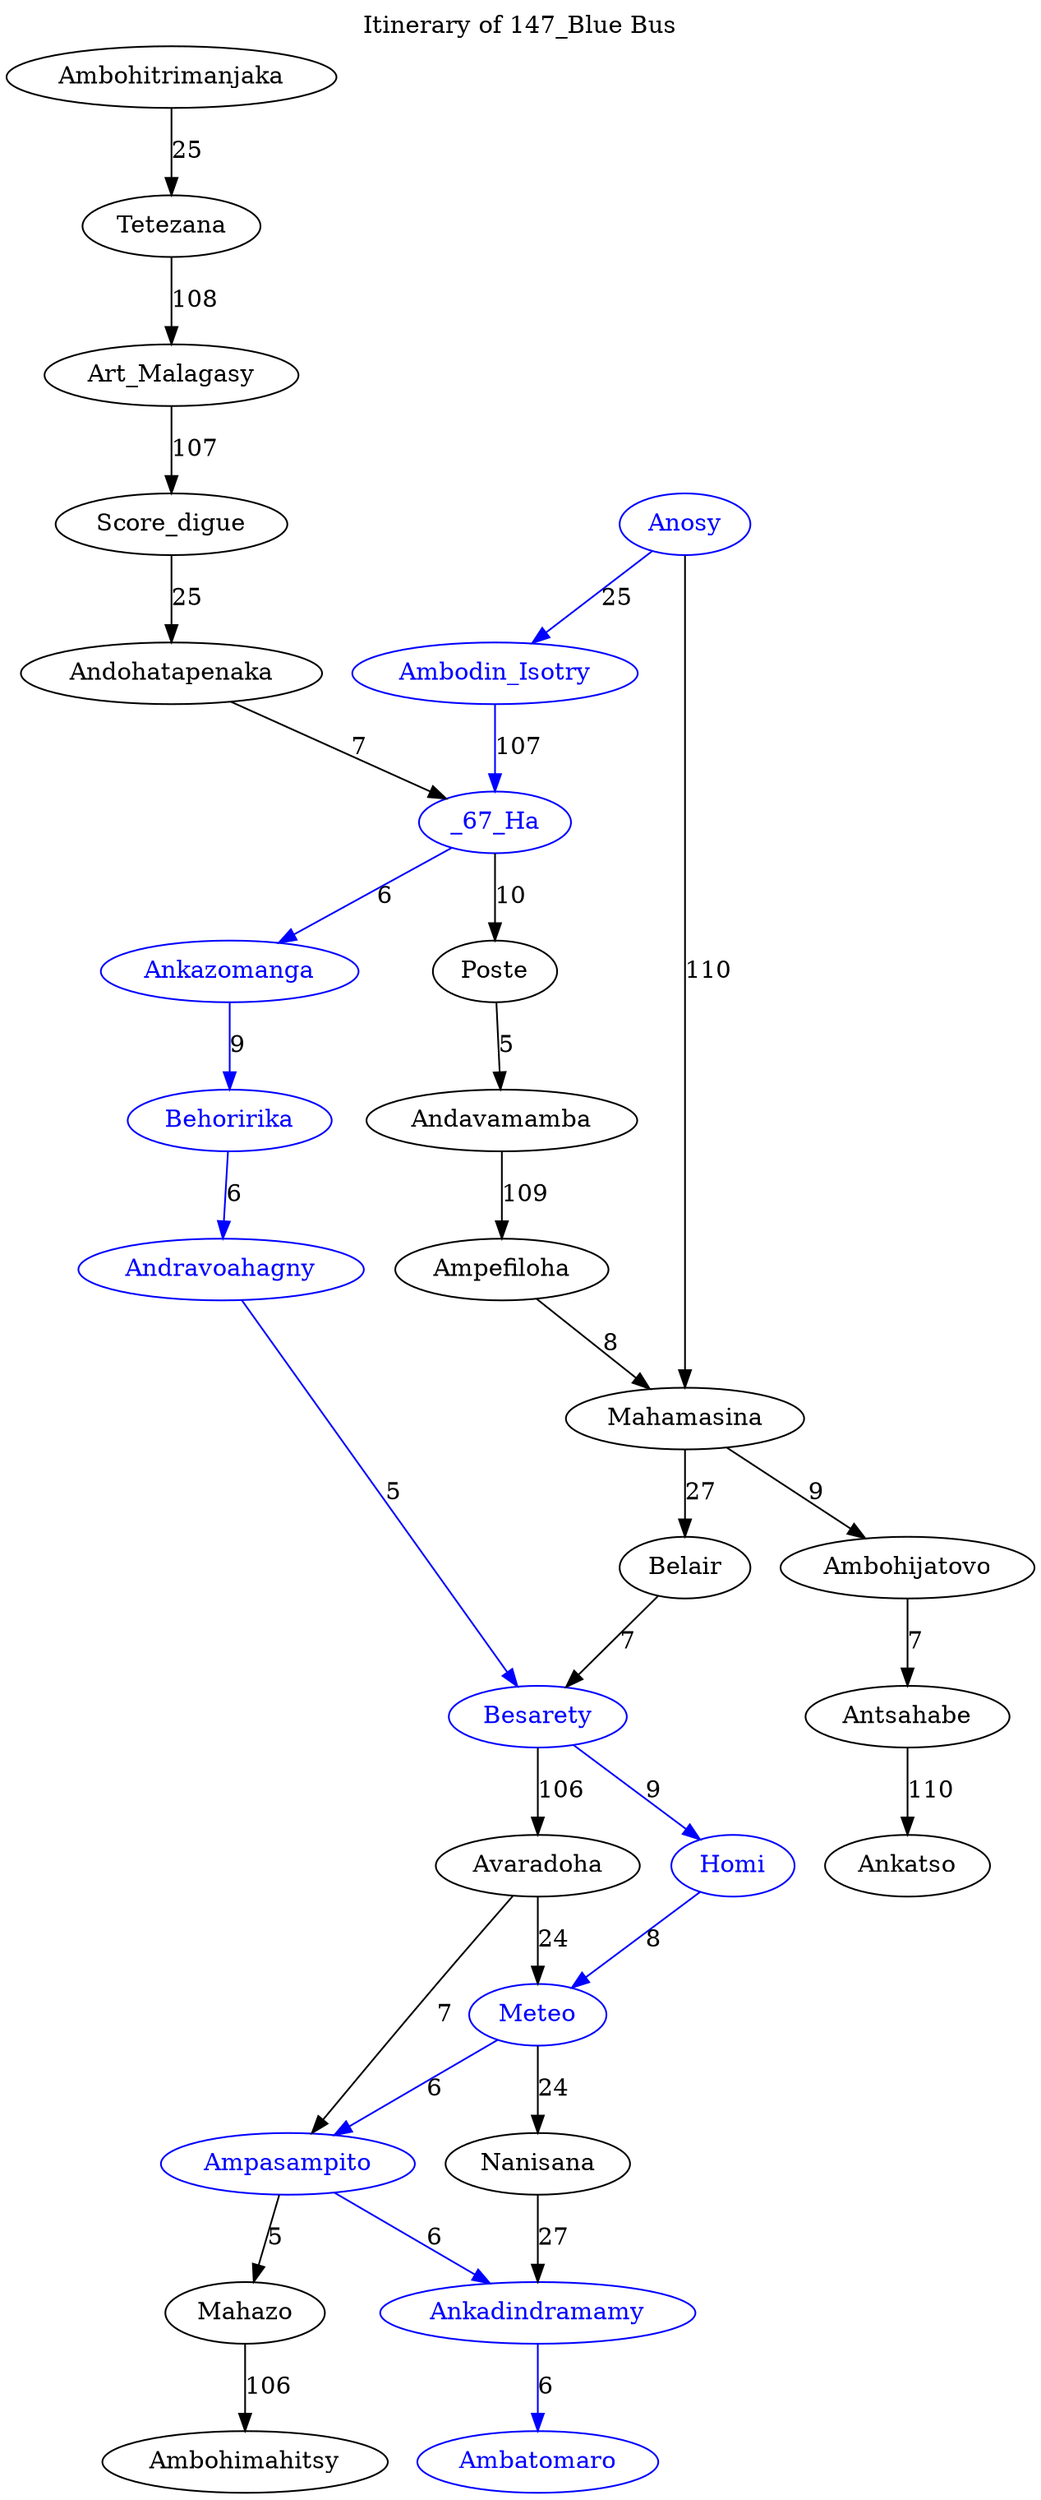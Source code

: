 digraph G {
	labelloc="t"	label="Itinerary of 147_Blue Bus"	Ambodin_Isotry -> _67_Ha [color="blue", weight=107, label="107"];
	Art_Malagasy -> Score_digue [weight=107, label="107"];
	Antsahabe -> Ankatso [weight=110, label="110"];
	Andavamamba -> Ampefiloha [weight=109, label="109"];
	Ampefiloha -> Mahamasina [weight=8, label="8"];
	_67_Ha -> Poste [weight=10, label="10"];
	Meteo -> Ampasampito [color="blue", weight=6, label="6"];
	Andohatapenaka -> _67_Ha [weight=7, label="7"];
	Meteo -> Nanisana [weight=24, label="24"];
	Mahamasina -> Belair [weight=27, label="27"];
	Ankazomanga -> Behoririka [color="blue", weight=9, label="9"];
	Andravoahagny -> Besarety [color="blue", weight=5, label="5"];
	Besarety -> Avaradoha [weight=106, label="106"];
	Ambohitrimanjaka -> Tetezana [weight=25, label="25"];
	Homi -> Meteo [color="blue", weight=8, label="8"];
	Ampasampito -> Mahazo [weight=5, label="5"];
	Besarety -> Homi [color="blue", weight=9, label="9"];
	Tetezana -> Art_Malagasy [weight=108, label="108"];
	Ampasampito -> Ankadindramamy [color="blue", weight=6, label="6"];
	Poste -> Andavamamba [weight=5, label="5"];
	_67_Ha -> Ankazomanga [color="blue", weight=6, label="6"];
	Behoririka -> Andravoahagny [color="blue", weight=6, label="6"];
	Score_digue -> Andohatapenaka [weight=25, label="25"];
	Mahamasina -> Ambohijatovo [weight=9, label="9"];
	Anosy -> Mahamasina [weight=110, label="110"];
	Ankadindramamy -> Ambatomaro [color="blue", weight=6, label="6"];
	Mahazo -> Ambohimahitsy [weight=106, label="106"];
	Anosy -> Ambodin_Isotry [color="blue", weight=25, label="25"];
	Belair -> Besarety [weight=7, label="7"];
	Avaradoha -> Meteo [weight=24, label="24"];
	Ambohijatovo -> Antsahabe [weight=7, label="7"];
	Avaradoha -> Ampasampito [weight=7, label="7"];
	Nanisana -> Ankadindramamy [weight=27, label="27"];
	Andohatapenaka;
	Ambohitrimanjaka;
	_67_Ha [color="blue", fontcolor="blue"];
	Art_Malagasy;
	Tetezana;
	Score_digue;
	Poste;
	Ampefiloha;
	_67_Ha [color="blue", fontcolor="blue"];
	Mahamasina;
	Andavamamba;
	Ankatso;
	Ambohijatovo;
	Antsahabe;
	Besarety [color="blue", fontcolor="blue"];
	Meteo [color="blue", fontcolor="blue"];
	Nanisana;
	Mahamasina;
	Ambatomaro [color="blue", fontcolor="blue"];
	Avaradoha;
	Anosy [color="blue", fontcolor="blue"];
	Belair;
	Ankadindramamy [color="blue", fontcolor="blue"];
	Besarety [color="blue", fontcolor="blue"];
	Meteo [color="blue", fontcolor="blue"];
	Andravoahagny [color="blue", fontcolor="blue"];
	Behoririka [color="blue", fontcolor="blue"];
	_67_Ha [color="blue", fontcolor="blue"];
	Ambodin_Isotry [color="blue", fontcolor="blue"];
	Ambatomaro [color="blue", fontcolor="blue"];
	Anosy [color="blue", fontcolor="blue"];
	Ankazomanga [color="blue", fontcolor="blue"];
	Homi [color="blue", fontcolor="blue"];
	Ampasampito [color="blue", fontcolor="blue"];
	Ankadindramamy [color="blue", fontcolor="blue"];
	Besarety [color="blue", fontcolor="blue"];
	Avaradoha;
	Ambohimahitsy;
	Mahazo;
	Ampasampito [color="blue", fontcolor="blue"];
}